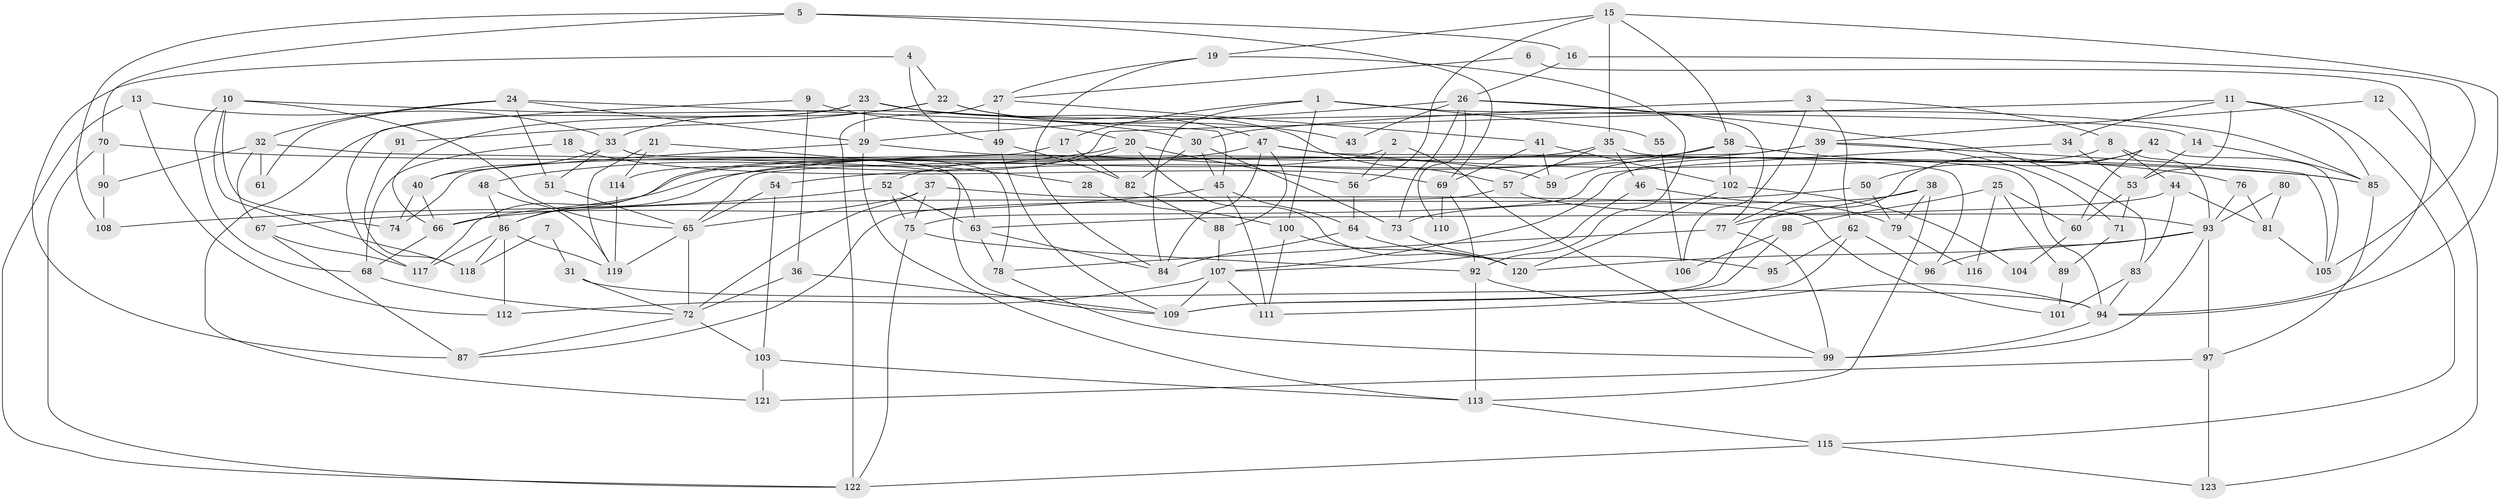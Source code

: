 // coarse degree distribution, {8: 0.0641025641025641, 6: 0.11538461538461539, 3: 0.1282051282051282, 5: 0.19230769230769232, 4: 0.1794871794871795, 2: 0.10256410256410256, 7: 0.15384615384615385, 9: 0.038461538461538464, 11: 0.01282051282051282, 1: 0.01282051282051282}
// Generated by graph-tools (version 1.1) at 2025/41/03/06/25 10:41:55]
// undirected, 123 vertices, 246 edges
graph export_dot {
graph [start="1"]
  node [color=gray90,style=filled];
  1;
  2;
  3;
  4;
  5;
  6;
  7;
  8;
  9;
  10;
  11;
  12;
  13;
  14;
  15;
  16;
  17;
  18;
  19;
  20;
  21;
  22;
  23;
  24;
  25;
  26;
  27;
  28;
  29;
  30;
  31;
  32;
  33;
  34;
  35;
  36;
  37;
  38;
  39;
  40;
  41;
  42;
  43;
  44;
  45;
  46;
  47;
  48;
  49;
  50;
  51;
  52;
  53;
  54;
  55;
  56;
  57;
  58;
  59;
  60;
  61;
  62;
  63;
  64;
  65;
  66;
  67;
  68;
  69;
  70;
  71;
  72;
  73;
  74;
  75;
  76;
  77;
  78;
  79;
  80;
  81;
  82;
  83;
  84;
  85;
  86;
  87;
  88;
  89;
  90;
  91;
  92;
  93;
  94;
  95;
  96;
  97;
  98;
  99;
  100;
  101;
  102;
  103;
  104;
  105;
  106;
  107;
  108;
  109;
  110;
  111;
  112;
  113;
  114;
  115;
  116;
  117;
  118;
  119;
  120;
  121;
  122;
  123;
  1 -- 17;
  1 -- 84;
  1 -- 14;
  1 -- 55;
  1 -- 100;
  2 -- 56;
  2 -- 117;
  2 -- 99;
  3 -- 30;
  3 -- 8;
  3 -- 62;
  3 -- 106;
  4 -- 22;
  4 -- 49;
  4 -- 87;
  5 -- 16;
  5 -- 70;
  5 -- 69;
  5 -- 108;
  6 -- 94;
  6 -- 27;
  7 -- 118;
  7 -- 31;
  8 -- 107;
  8 -- 44;
  8 -- 93;
  9 -- 20;
  9 -- 117;
  9 -- 36;
  10 -- 65;
  10 -- 68;
  10 -- 30;
  10 -- 74;
  10 -- 118;
  11 -- 115;
  11 -- 53;
  11 -- 34;
  11 -- 85;
  11 -- 114;
  12 -- 123;
  12 -- 39;
  13 -- 33;
  13 -- 122;
  13 -- 112;
  14 -- 85;
  14 -- 53;
  15 -- 35;
  15 -- 19;
  15 -- 56;
  15 -- 58;
  15 -- 94;
  16 -- 26;
  16 -- 105;
  17 -- 82;
  17 -- 74;
  18 -- 69;
  18 -- 68;
  19 -- 92;
  19 -- 84;
  19 -- 27;
  20 -- 48;
  20 -- 120;
  20 -- 52;
  20 -- 56;
  21 -- 119;
  21 -- 114;
  21 -- 28;
  22 -- 33;
  22 -- 57;
  22 -- 43;
  22 -- 91;
  23 -- 66;
  23 -- 47;
  23 -- 29;
  23 -- 85;
  23 -- 121;
  24 -- 45;
  24 -- 29;
  24 -- 32;
  24 -- 51;
  24 -- 61;
  25 -- 89;
  25 -- 60;
  25 -- 98;
  25 -- 116;
  26 -- 29;
  26 -- 83;
  26 -- 43;
  26 -- 73;
  26 -- 77;
  26 -- 110;
  27 -- 122;
  27 -- 41;
  27 -- 49;
  28 -- 100;
  29 -- 113;
  29 -- 40;
  29 -- 59;
  30 -- 73;
  30 -- 45;
  30 -- 82;
  31 -- 94;
  31 -- 72;
  32 -- 67;
  32 -- 61;
  32 -- 63;
  32 -- 90;
  33 -- 109;
  33 -- 78;
  33 -- 40;
  33 -- 51;
  34 -- 75;
  34 -- 53;
  35 -- 94;
  35 -- 86;
  35 -- 46;
  35 -- 57;
  36 -- 72;
  36 -- 109;
  37 -- 72;
  37 -- 75;
  37 -- 65;
  37 -- 101;
  38 -- 73;
  38 -- 77;
  38 -- 79;
  38 -- 113;
  39 -- 77;
  39 -- 65;
  39 -- 54;
  39 -- 71;
  39 -- 105;
  40 -- 66;
  40 -- 74;
  41 -- 69;
  41 -- 59;
  41 -- 102;
  42 -- 50;
  42 -- 109;
  42 -- 60;
  42 -- 105;
  44 -- 81;
  44 -- 63;
  44 -- 83;
  45 -- 64;
  45 -- 67;
  45 -- 111;
  46 -- 107;
  46 -- 79;
  47 -- 96;
  47 -- 85;
  47 -- 84;
  47 -- 86;
  47 -- 88;
  48 -- 119;
  48 -- 86;
  49 -- 82;
  49 -- 109;
  50 -- 79;
  50 -- 66;
  51 -- 65;
  52 -- 63;
  52 -- 75;
  52 -- 108;
  53 -- 60;
  53 -- 71;
  54 -- 65;
  54 -- 103;
  55 -- 106;
  56 -- 64;
  57 -- 87;
  57 -- 93;
  58 -- 59;
  58 -- 66;
  58 -- 76;
  58 -- 102;
  60 -- 104;
  62 -- 111;
  62 -- 95;
  62 -- 96;
  63 -- 78;
  63 -- 84;
  64 -- 84;
  64 -- 95;
  65 -- 72;
  65 -- 119;
  66 -- 68;
  67 -- 87;
  67 -- 117;
  68 -- 72;
  69 -- 92;
  69 -- 110;
  70 -- 90;
  70 -- 85;
  70 -- 122;
  71 -- 89;
  72 -- 103;
  72 -- 87;
  73 -- 120;
  75 -- 92;
  75 -- 122;
  76 -- 93;
  76 -- 81;
  77 -- 99;
  77 -- 78;
  78 -- 99;
  79 -- 116;
  80 -- 93;
  80 -- 81;
  81 -- 105;
  82 -- 88;
  83 -- 94;
  83 -- 101;
  85 -- 97;
  86 -- 112;
  86 -- 117;
  86 -- 118;
  86 -- 119;
  88 -- 107;
  89 -- 101;
  90 -- 108;
  91 -- 118;
  92 -- 113;
  92 -- 94;
  93 -- 96;
  93 -- 97;
  93 -- 99;
  93 -- 120;
  94 -- 99;
  97 -- 121;
  97 -- 123;
  98 -- 109;
  98 -- 106;
  100 -- 120;
  100 -- 111;
  102 -- 104;
  102 -- 120;
  103 -- 121;
  103 -- 113;
  107 -- 111;
  107 -- 109;
  107 -- 112;
  113 -- 115;
  114 -- 119;
  115 -- 122;
  115 -- 123;
}

